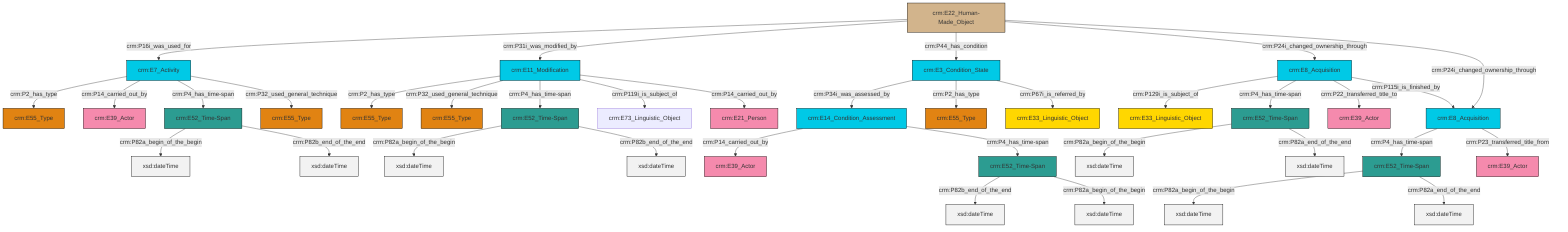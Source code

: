 graph TD
classDef Literal fill:#f2f2f2,stroke:#000000;
classDef CRM_Entity fill:#FFFFFF,stroke:#000000;
classDef Temporal_Entity fill:#00C9E6, stroke:#000000;
classDef Type fill:#E18312, stroke:#000000;
classDef Time-Span fill:#2C9C91, stroke:#000000;
classDef Appellation fill:#FFEB7F, stroke:#000000;
classDef Place fill:#008836, stroke:#000000;
classDef Persistent_Item fill:#B266B2, stroke:#000000;
classDef Conceptual_Object fill:#FFD700, stroke:#000000;
classDef Physical_Thing fill:#D2B48C, stroke:#000000;
classDef Actor fill:#f58aad, stroke:#000000;
classDef PC_Classes fill:#4ce600, stroke:#000000;
classDef Multi fill:#cccccc,stroke:#000000;

0["crm:E11_Modification"]:::Temporal_Entity -->|crm:P2_has_type| 1["crm:E55_Type"]:::Type
2["crm:E7_Activity"]:::Temporal_Entity -->|crm:P2_has_type| 3["crm:E55_Type"]:::Type
4["crm:E8_Acquisition"]:::Temporal_Entity -->|crm:P4_has_time-span| 5["crm:E52_Time-Span"]:::Time-Span
10["crm:E14_Condition_Assessment"]:::Temporal_Entity -->|crm:P14_carried_out_by| 11["crm:E39_Actor"]:::Actor
14["crm:E22_Human-Made_Object"]:::Physical_Thing -->|crm:P16i_was_used_for| 2["crm:E7_Activity"]:::Temporal_Entity
14["crm:E22_Human-Made_Object"]:::Physical_Thing -->|crm:P31i_was_modified_by| 0["crm:E11_Modification"]:::Temporal_Entity
2["crm:E7_Activity"]:::Temporal_Entity -->|crm:P14_carried_out_by| 12["crm:E39_Actor"]:::Actor
18["crm:E52_Time-Span"]:::Time-Span -->|crm:P82a_begin_of_the_begin| 19[xsd:dateTime]:::Literal
14["crm:E22_Human-Made_Object"]:::Physical_Thing -->|crm:P44_has_condition| 22["crm:E3_Condition_State"]:::Temporal_Entity
2["crm:E7_Activity"]:::Temporal_Entity -->|crm:P4_has_time-span| 23["crm:E52_Time-Span"]:::Time-Span
24["crm:E52_Time-Span"]:::Time-Span -->|crm:P82b_end_of_the_end| 25[xsd:dateTime]:::Literal
22["crm:E3_Condition_State"]:::Temporal_Entity -->|crm:P34i_was_assessed_by| 10["crm:E14_Condition_Assessment"]:::Temporal_Entity
23["crm:E52_Time-Span"]:::Time-Span -->|crm:P82a_begin_of_the_begin| 27[xsd:dateTime]:::Literal
23["crm:E52_Time-Span"]:::Time-Span -->|crm:P82b_end_of_the_end| 28[xsd:dateTime]:::Literal
4["crm:E8_Acquisition"]:::Temporal_Entity -->|crm:P23_transferred_title_from| 32["crm:E39_Actor"]:::Actor
24["crm:E52_Time-Span"]:::Time-Span -->|crm:P82a_begin_of_the_begin| 33[xsd:dateTime]:::Literal
8["crm:E8_Acquisition"]:::Temporal_Entity -->|crm:P129i_is_subject_of| 34["crm:E33_Linguistic_Object"]:::Conceptual_Object
18["crm:E52_Time-Span"]:::Time-Span -->|crm:P82b_end_of_the_end| 37[xsd:dateTime]:::Literal
5["crm:E52_Time-Span"]:::Time-Span -->|crm:P82a_begin_of_the_begin| 39[xsd:dateTime]:::Literal
2["crm:E7_Activity"]:::Temporal_Entity -->|crm:P32_used_general_technique| 35["crm:E55_Type"]:::Type
42["crm:E52_Time-Span"]:::Time-Span -->|crm:P82a_begin_of_the_begin| 43[xsd:dateTime]:::Literal
10["crm:E14_Condition_Assessment"]:::Temporal_Entity -->|crm:P4_has_time-span| 24["crm:E52_Time-Span"]:::Time-Span
0["crm:E11_Modification"]:::Temporal_Entity -->|crm:P32_used_general_technique| 45["crm:E55_Type"]:::Type
14["crm:E22_Human-Made_Object"]:::Physical_Thing -->|crm:P24i_changed_ownership_through| 8["crm:E8_Acquisition"]:::Temporal_Entity
0["crm:E11_Modification"]:::Temporal_Entity -->|crm:P4_has_time-span| 18["crm:E52_Time-Span"]:::Time-Span
0["crm:E11_Modification"]:::Temporal_Entity -->|crm:P119i_is_subject_of| 47["crm:E73_Linguistic_Object"]:::Default
42["crm:E52_Time-Span"]:::Time-Span -->|crm:P82a_end_of_the_end| 49[xsd:dateTime]:::Literal
5["crm:E52_Time-Span"]:::Time-Span -->|crm:P82a_end_of_the_end| 51[xsd:dateTime]:::Literal
8["crm:E8_Acquisition"]:::Temporal_Entity -->|crm:P4_has_time-span| 42["crm:E52_Time-Span"]:::Time-Span
22["crm:E3_Condition_State"]:::Temporal_Entity -->|crm:P2_has_type| 20["crm:E55_Type"]:::Type
8["crm:E8_Acquisition"]:::Temporal_Entity -->|crm:P22_transferred_title_to| 6["crm:E39_Actor"]:::Actor
22["crm:E3_Condition_State"]:::Temporal_Entity -->|crm:P67i_is_referred_by| 56["crm:E33_Linguistic_Object"]:::Conceptual_Object
14["crm:E22_Human-Made_Object"]:::Physical_Thing -->|crm:P24i_changed_ownership_through| 4["crm:E8_Acquisition"]:::Temporal_Entity
0["crm:E11_Modification"]:::Temporal_Entity -->|crm:P14_carried_out_by| 16["crm:E21_Person"]:::Actor
8["crm:E8_Acquisition"]:::Temporal_Entity -->|crm:P115i_is_finished_by| 4["crm:E8_Acquisition"]:::Temporal_Entity